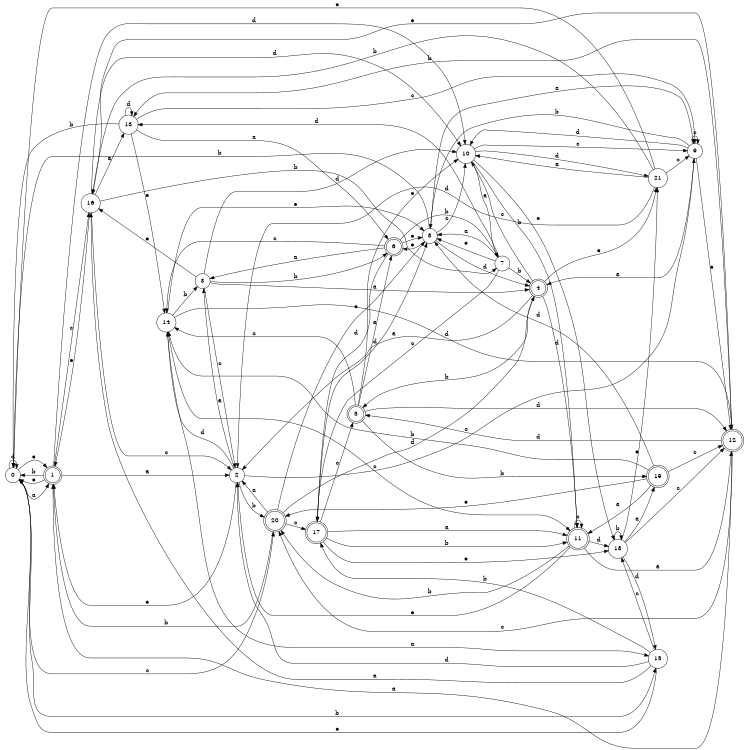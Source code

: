 digraph n18_1 {
__start0 [label="" shape="none"];

rankdir=LR;
size="8,5";

s0 [style="filled", color="black", fillcolor="white" shape="circle", label="0"];
s1 [style="rounded,filled", color="black", fillcolor="white" shape="doublecircle", label="1"];
s2 [style="filled", color="black", fillcolor="white" shape="circle", label="2"];
s3 [style="filled", color="black", fillcolor="white" shape="circle", label="3"];
s4 [style="rounded,filled", color="black", fillcolor="white" shape="doublecircle", label="4"];
s5 [style="rounded,filled", color="black", fillcolor="white" shape="doublecircle", label="5"];
s6 [style="rounded,filled", color="black", fillcolor="white" shape="doublecircle", label="6"];
s7 [style="filled", color="black", fillcolor="white" shape="circle", label="7"];
s8 [style="filled", color="black", fillcolor="white" shape="circle", label="8"];
s9 [style="filled", color="black", fillcolor="white" shape="circle", label="9"];
s10 [style="filled", color="black", fillcolor="white" shape="circle", label="10"];
s11 [style="rounded,filled", color="black", fillcolor="white" shape="doublecircle", label="11"];
s12 [style="rounded,filled", color="black", fillcolor="white" shape="doublecircle", label="12"];
s13 [style="filled", color="black", fillcolor="white" shape="circle", label="13"];
s14 [style="filled", color="black", fillcolor="white" shape="circle", label="14"];
s15 [style="filled", color="black", fillcolor="white" shape="circle", label="15"];
s16 [style="filled", color="black", fillcolor="white" shape="circle", label="16"];
s17 [style="rounded,filled", color="black", fillcolor="white" shape="doublecircle", label="17"];
s18 [style="filled", color="black", fillcolor="white" shape="circle", label="18"];
s19 [style="rounded,filled", color="black", fillcolor="white" shape="doublecircle", label="19"];
s20 [style="rounded,filled", color="black", fillcolor="white" shape="doublecircle", label="20"];
s21 [style="filled", color="black", fillcolor="white" shape="circle", label="21"];
s0 -> s1 [label="a"];
s0 -> s15 [label="b"];
s0 -> s20 [label="c"];
s0 -> s0 [label="d"];
s0 -> s1 [label="e"];
s1 -> s2 [label="a"];
s1 -> s0 [label="b"];
s1 -> s16 [label="c"];
s1 -> s10 [label="d"];
s1 -> s0 [label="e"];
s2 -> s3 [label="a"];
s2 -> s20 [label="b"];
s2 -> s9 [label="c"];
s2 -> s14 [label="d"];
s2 -> s1 [label="e"];
s3 -> s4 [label="a"];
s3 -> s6 [label="b"];
s3 -> s2 [label="c"];
s3 -> s10 [label="d"];
s3 -> s16 [label="e"];
s4 -> s2 [label="a"];
s4 -> s5 [label="b"];
s4 -> s10 [label="c"];
s4 -> s11 [label="d"];
s4 -> s21 [label="e"];
s5 -> s6 [label="a"];
s5 -> s19 [label="b"];
s5 -> s14 [label="c"];
s5 -> s12 [label="d"];
s5 -> s10 [label="e"];
s6 -> s3 [label="a"];
s6 -> s7 [label="b"];
s6 -> s14 [label="c"];
s6 -> s17 [label="d"];
s6 -> s8 [label="e"];
s7 -> s8 [label="a"];
s7 -> s4 [label="b"];
s7 -> s17 [label="c"];
s7 -> s13 [label="d"];
s7 -> s8 [label="e"];
s8 -> s9 [label="a"];
s8 -> s0 [label="b"];
s8 -> s10 [label="c"];
s8 -> s4 [label="d"];
s8 -> s6 [label="e"];
s9 -> s4 [label="a"];
s9 -> s8 [label="b"];
s9 -> s9 [label="c"];
s9 -> s10 [label="d"];
s9 -> s12 [label="e"];
s10 -> s7 [label="a"];
s10 -> s11 [label="b"];
s10 -> s9 [label="c"];
s10 -> s21 [label="d"];
s10 -> s18 [label="e"];
s11 -> s12 [label="a"];
s11 -> s20 [label="b"];
s11 -> s11 [label="c"];
s11 -> s18 [label="d"];
s11 -> s2 [label="e"];
s12 -> s1 [label="a"];
s12 -> s13 [label="b"];
s12 -> s20 [label="c"];
s12 -> s5 [label="d"];
s12 -> s16 [label="e"];
s13 -> s6 [label="a"];
s13 -> s0 [label="b"];
s13 -> s9 [label="c"];
s13 -> s13 [label="d"];
s13 -> s14 [label="e"];
s14 -> s15 [label="a"];
s14 -> s3 [label="b"];
s14 -> s11 [label="c"];
s14 -> s12 [label="d"];
s14 -> s8 [label="e"];
s15 -> s16 [label="a"];
s15 -> s17 [label="b"];
s15 -> s18 [label="c"];
s15 -> s2 [label="d"];
s15 -> s0 [label="e"];
s16 -> s13 [label="a"];
s16 -> s7 [label="b"];
s16 -> s2 [label="c"];
s16 -> s10 [label="d"];
s16 -> s1 [label="e"];
s17 -> s11 [label="a"];
s17 -> s11 [label="b"];
s17 -> s5 [label="c"];
s17 -> s8 [label="d"];
s17 -> s18 [label="e"];
s18 -> s19 [label="a"];
s18 -> s18 [label="b"];
s18 -> s12 [label="c"];
s18 -> s15 [label="d"];
s18 -> s21 [label="e"];
s19 -> s11 [label="a"];
s19 -> s14 [label="b"];
s19 -> s12 [label="c"];
s19 -> s8 [label="d"];
s19 -> s20 [label="e"];
s20 -> s2 [label="a"];
s20 -> s1 [label="b"];
s20 -> s17 [label="c"];
s20 -> s4 [label="d"];
s20 -> s8 [label="e"];
s21 -> s10 [label="a"];
s21 -> s16 [label="b"];
s21 -> s9 [label="c"];
s21 -> s2 [label="d"];
s21 -> s0 [label="e"];

}